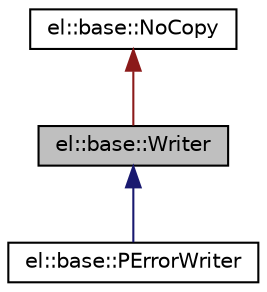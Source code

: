 digraph "el::base::Writer"
{
  edge [fontname="Helvetica",fontsize="10",labelfontname="Helvetica",labelfontsize="10"];
  node [fontname="Helvetica",fontsize="10",shape=record];
  Node1 [label="el::base::Writer",height=0.2,width=0.4,color="black", fillcolor="grey75", style="filled", fontcolor="black"];
  Node2 -> Node1 [dir="back",color="firebrick4",fontsize="10",style="solid"];
  Node2 [label="el::base::NoCopy",height=0.2,width=0.4,color="black", fillcolor="white", style="filled",URL="$d3/d8b/a00059.html",tooltip="Internal helper class that prevent copy constructor for class. "];
  Node1 -> Node3 [dir="back",color="midnightblue",fontsize="10",style="solid"];
  Node3 [label="el::base::PErrorWriter",height=0.2,width=0.4,color="black", fillcolor="white", style="filled",URL="$da/d24/a00068.html"];
}
